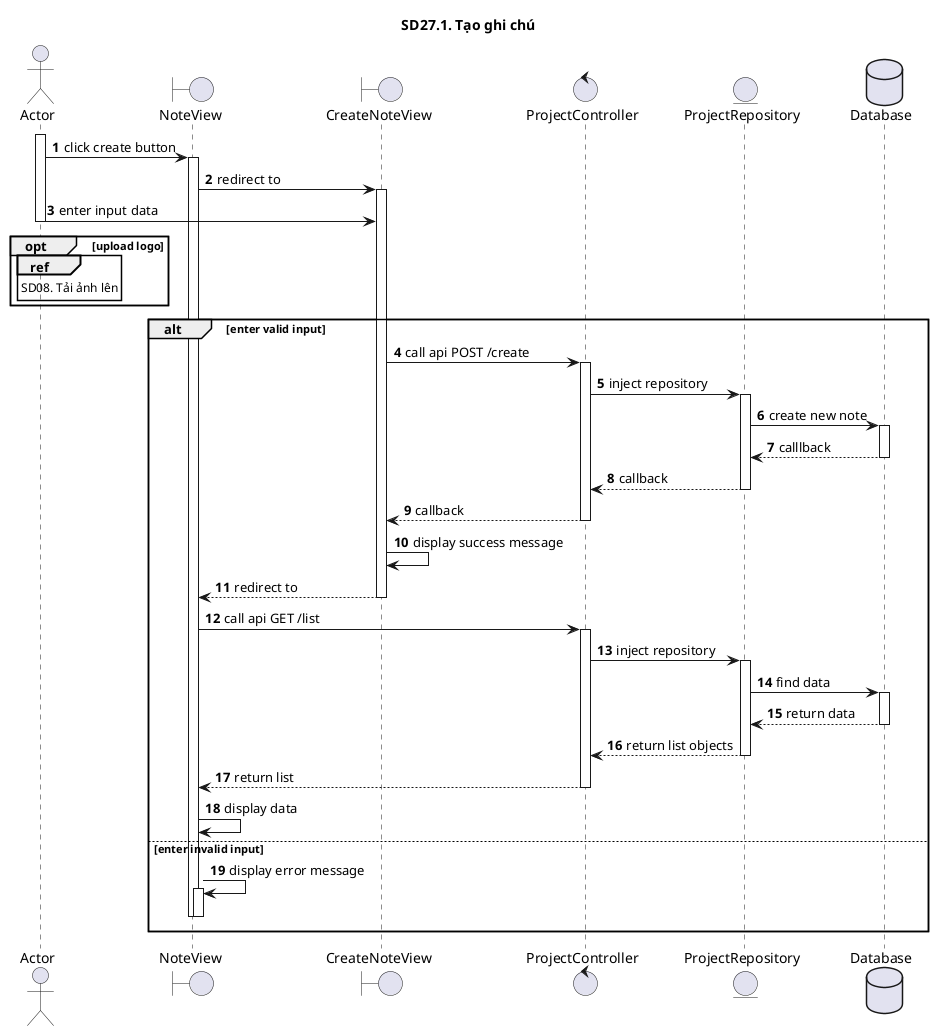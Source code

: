 @startuml SQ
autonumber
title SD27.1. Tạo ghi chú
actor "Actor" as actor
boundary "NoteView" as view
boundary "CreateNoteView" as create
control "ProjectController" as controller
entity "ProjectRepository" as model
database "Database" as database
activate actor
actor -> view: click create button
activate view
view -> create: redirect to
activate create
actor -> create: enter input data
deactivate actor
opt upload logo
ref over actor
SD08. Tải ảnh lên
end ref
end
alt enter valid input
create -> controller: call api POST /create
activate controller
controller -> model: inject repository
activate model
model -> database: create new note
activate database
database --> model: calllback
deactivate database
model --> controller: callback
deactivate model
controller --> create: callback
deactivate controller
create -> create: display success message
create --> view: redirect to
deactivate create
view -> controller: call api GET /list
activate controller
controller -> model: inject repository
activate model
model -> database: find data
activate database
database --> model: return data
deactivate database
model --> controller: return list objects
deactivate model
controller --> view: return list
deactivate controller
view -> view: display data
else enter invalid input
view -> view: display error message
activate view
deactivate view
deactivate view
end
@enduml
